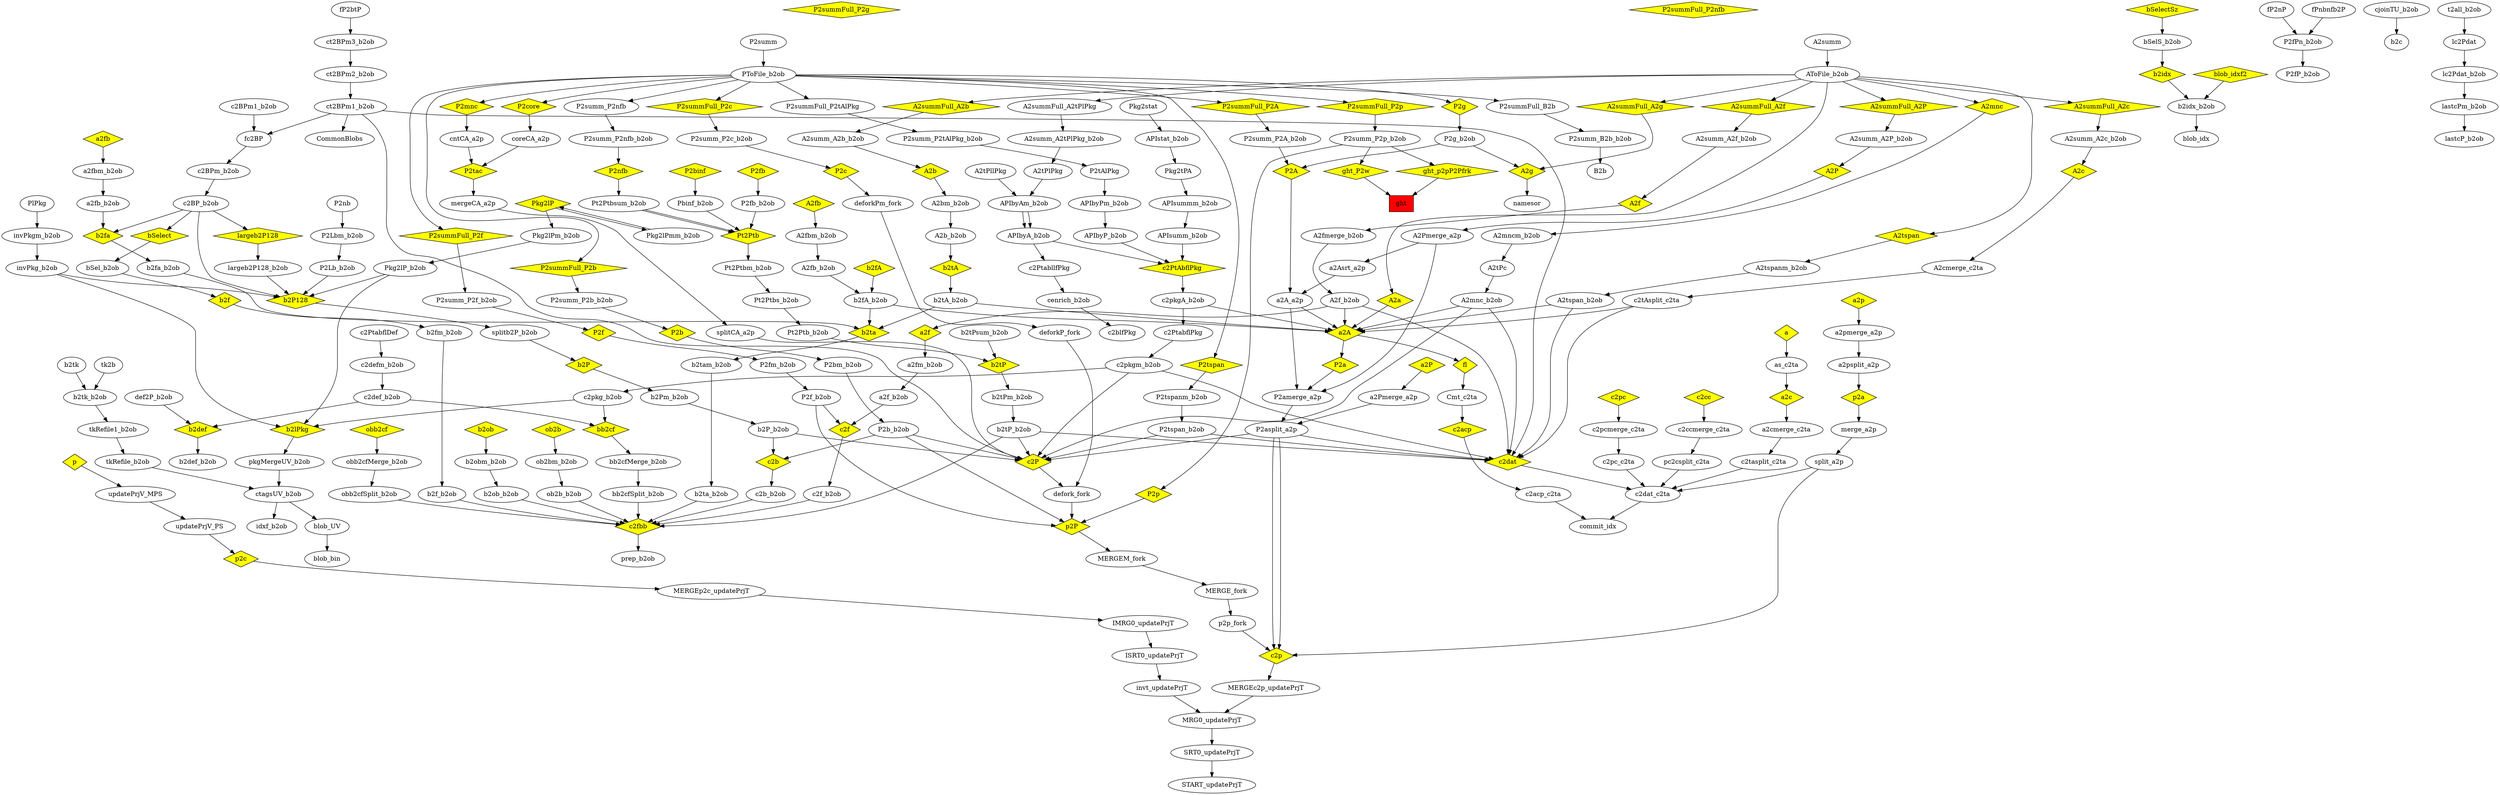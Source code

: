 digraph woc {


ght [ shape=box style=filled fillcolor=red ];

# ls ../{gz,c2fb,All.blobs}/*Full{V0,V}.s ../gz/*{FullHV,V}.s ../{gz,c2fb,All.blobs}/*Full.*.V0.{s,gz} | cut -d/ -f3- |sed 's|Full\.|Full_|;s|Full[HV].*||;s|V.*||;s|\.$||' | sort | awk '{ print $1" [ shape=diamond style=filled fillcolor=green ];"}'

obb2cf [ shape=diamond style=filled fillcolor=yellow ];

# ls ../{gz,c2fb,All.blobs}/*Full{V0,V}.s ../gz/*{FullHV,V}.s ../{gz,c2fb,All.blobs}/*Full.*.V0.{s,gz} | cut -d/ -f3- |sed 's|Full[HV].*||;s|Full\.|Full_|;s|V.*||;s|\.$||' | sort | awk '{ print $1" [ shape=diamond style=filled fillcolor=yellow ];"}'

b2def [ shape=diamond style=filled fillcolor=yellow ];
Pkg2lP [ shape=diamond style=filled fillcolor=yellow ];
b2lPkg [ shape=diamond style=filled fillcolor=yellow ];
c2PtAbflPkg [ shape=diamond style=filled fillcolor=yellow ];
A2P [ shape=diamond style=filled fillcolor=yellow ];
A2a [ shape=diamond style=filled fillcolor=yellow ];
A2b [ shape=diamond style=filled fillcolor=yellow ];
A2c [ shape=diamond style=filled fillcolor=yellow ];
A2f [ shape=diamond style=filled fillcolor=yellow ];
A2g [ shape=diamond style=filled fillcolor=yellow ];
A2fb [ shape=diamond style=filled fillcolor=yellow ];
A2summFull_A2P [ shape=diamond style=filled fillcolor=yellow ];
A2summFull_A2b [ shape=diamond style=filled fillcolor=yellow ];
A2summFull_A2c [ shape=diamond style=filled fillcolor=yellow ];
A2summFull_A2f [ shape=diamond style=filled fillcolor=yellow ];
A2summFull_A2g [ shape=diamond style=filled fillcolor=yellow ];
A2mnc [ shape=diamond style=filled fillcolor=yellow ];
A2tspan [ shape=diamond style=filled fillcolor=yellow ];
P2A [ shape=diamond style=filled fillcolor=yellow ];
P2a [ shape=diamond style=filled fillcolor=yellow ];
P2b [ shape=diamond style=filled fillcolor=yellow ];
P2binf [ shape=diamond style=filled fillcolor=yellow ];
P2c [ shape=diamond style=filled fillcolor=yellow ];
P2core [ shape=diamond style=filled fillcolor=yellow ];
P2f [ shape=diamond style=filled fillcolor=yellow ];
P2fb [ shape=diamond style=filled fillcolor=yellow ];
P2g [ shape=diamond style=filled fillcolor=yellow ];
P2mnc [ shape=diamond style=filled fillcolor=yellow ];
P2nfb [ shape=diamond style=filled fillcolor=yellow ];
P2p [ shape=diamond style=filled fillcolor=yellow ];
ght_p2pP2Pfrk [ shape=diamond style=filled fillcolor=yellow ];
ght_P2w [ shape=diamond style=filled fillcolor=yellow ];
P2summFull_P2A [ shape=diamond style=filled fillcolor=yellow ];
P2summFull_P2b [ shape=diamond style=filled fillcolor=yellow ];
P2summFull_P2c [ shape=diamond style=filled fillcolor=yellow ];
P2summFull_P2f [ shape=diamond style=filled fillcolor=yellow ];
P2summFull_P2g [ shape=diamond style=filled fillcolor=yellow ];
P2summFull_P2nfb [ shape=diamond style=filled fillcolor=yellow ];
P2summFull_P2p [ shape=diamond style=filled fillcolor=yellow ];
P2tac [ shape=diamond style=filled fillcolor=yellow ];
P2tspan [ shape=diamond style=filled fillcolor=yellow ];
Pt2Ptb  [ shape=diamond style=filled fillcolor=yellow ];
a [ shape=diamond style=filled fillcolor=yellow ];
a2A [ shape=diamond style=filled fillcolor=yellow ];
a2A [ shape=diamond style=filled fillcolor=yellow ];
a2P [ shape=diamond style=filled fillcolor=yellow ];
a2c [ shape=diamond style=filled fillcolor=yellow ];
a2f [ shape=diamond style=filled fillcolor=yellow ];
a2fb [ shape=diamond style=filled fillcolor=yellow ];
a2p [ shape=diamond style=filled fillcolor=yellow ];
b2P [ shape=diamond style=filled fillcolor=yellow ];
b2P128 [ shape=diamond style=filled fillcolor=yellow ];
bSelect [ shape=diamond style=filled fillcolor=yellow ];
bSelectSz [ shape=diamond style=filled fillcolor=yellow ];
b2f [ shape=diamond style=filled fillcolor=yellow ];
b2fA [ shape=diamond style=filled fillcolor=yellow ];
b2fa [ shape=diamond style=filled fillcolor=yellow ];
b2idx  [ shape=diamond style=filled fillcolor=yellow ];
b2ob [ shape=diamond style=filled fillcolor=yellow ];
b2tA [ shape=diamond style=filled fillcolor=yellow ];
b2tP [ shape=diamond style=filled fillcolor=yellow ];
b2ta [ shape=diamond style=filled fillcolor=yellow ];
bb2cf [ shape=diamond style=filled fillcolor=yellow ];
blob_idxf2 [ shape=diamond style=filled fillcolor=yellow ];
c2P [ shape=diamond style=filled fillcolor=yellow ];
c2acp [ shape=diamond style=filled fillcolor=yellow ];
c2b [ shape=diamond style=filled fillcolor=yellow ];
c2cc [ shape=diamond style=filled fillcolor=yellow ];
c2dat [ shape=diamond style=filled fillcolor=yellow ];
c2f [ shape=diamond style=filled fillcolor=yellow ];
c2fbb [ shape=diamond style=filled fillcolor=yellow ];
c2p [ shape=diamond style=filled fillcolor=yellow ];
c2pc [ shape=diamond style=filled fillcolor=yellow ];
fl [ shape=diamond style=filled fillcolor=yellow ];
largeb2P128  [ shape=diamond style=filled fillcolor=yellow ];
ob2b [ shape=diamond style=filled fillcolor=yellow ];
p [ shape=diamond style=filled fillcolor=yellow ];
p2P [ shape=diamond style=filled fillcolor=yellow ];
p2a [ shape=diamond style=filled fillcolor=yellow ];
p2c [ shape=diamond style=filled fillcolor=yellow ];




#c
c2dat -> c2dat_c2ta -> commit_idx
fl -> Cmt_c2ta -> c2acp -> c2acp_c2ta -> commit_idx
c2pc ->c2pcmerge_c2ta -> c2pc_c2ta -> c2dat_c2ta
c2cc ->c2ccmerge_c2ta -> pc2csplit_c2ta -> c2dat_c2ta
a -> as_c2ta -> a2c -> a2cmerge_c2ta -> c2tasplit_c2ta -> c2dat_c2ta

p -> updatePrjV_MPS -> updatePrjV_PS -> p2c
#c2p
c2p -> MERGEc2p_updatePrjT->MRG0_updatePrjT ->SRT0_updatePrjT ->START_updatePrjT;
p2c -> MERGEp2c_updatePrjT ->IMRG0_updatePrjT ->ISRT0_updatePrjT->invt_updatePrjT ->MRG0_updatePrjT;
P2c -> deforkPm_fork -> deforkP_fork -> defork_fork -> p2P -> MERGEM_fork -> MERGE_fork -> p2p_fork -> c2p;
c2P -> defork_fork 
P2p -> p2P

# a2p
split_a2p -> c2dat_c2ta;
p2a->merge_a2p -> split_a2p -> c2p
a2P->a2Pmerge_a2p -> P2asplit_a2p -> c2p
P2asplit_a2p -> c2dat
a2p -> a2pmerge_a2p -> a2psplit_a2p -> p2a


P2tac -> mergeCA_a2p -> splitCA_a2p -> c2P;
P2a -> P2amerge_a2p -> P2asplit_a2p -> c2P;

A2a -> a2A;
a2A->P2a;
a2A->fl;
a2A_a2p ->a2A

P2A -> a2A_a2p ->P2amerge_a2p;
A2P -> A2Pmerge_a2p -> a2Asrt_a2p -> a2A_a2p;
P2core -> coreCA_a2p -> P2tac
P2mnc -> cntCA_a2p -> P2tac;
A2Pmerge_a2p -> P2amerge_a2p;
P2asplit_a2p -> c2p;

#once diffs are obtained
b2ob -> b2obm_b2ob -> b2ob_b2ob -> c2fbb -> prep_b2ob;
ob2b->ob2bm_b2ob -> ob2b_b2ob -> c2fbb;
b2f->b2fm_b2ob -> b2f_b2ob -> c2fbb;
c2b->c2b_b2ob -> c2fbb;
c2f->c2f_b2ob -> c2fbb;
b2ta->b2tam_b2ob-> b2ta_b2ob -> c2fbb;
P2b_b2ob -> c2b;
P2b_b2ob -> c2P;
P2b->P2bm_b2ob->P2b_b2ob

b2P-> b2Pm_b2ob->b2P_b2ob -> c2b;
b2P_b2ob -> c2P;

b2fA->b2fA_b2ob -> a2A;
A2fb -> A2fbm_b2ob -> A2fb_b2ob -> b2fA_b2ob -> b2ta;
A2f -> A2fmerge_b2ob -> A2f_b2ob -> a2f;
A2f_b2ob -> a2A;
A2f_b2ob -> c2dat;

A2b->A2bm_b2ob -> A2b_b2ob -> b2tA -> b2tA_b2ob -> a2A;
b2tA_b2ob ->  b2ta
a2f-> a2fm_b2ob -> a2f_b2ob -> c2f;
a2fb->a2fbm_b2ob -> a2fb_b2ob -> b2fa;
b2fa -> b2fa_b2ob -> b2ta;

obb2cf -> obb2cfMerge_b2ob ->obb2cfSplit_b2ob -> c2fbb;
bb2cf -> bb2cfMerge_b2ob -> bb2cfSplit_b2ob -> c2fbb;

b2tPsum_b2ob-> b2tP -> b2tPm_b2ob -> b2tP_b2ob -> c2fbb;
b2tP_b2ob -> c2P;
b2tP_b2ob -> c2dat;
Pt2Ptbsum_b2ob-> Pt2Ptb -> Pt2Ptbm_b2ob->Pt2Ptbs_b2ob->Pt2Ptb_b2ob-> b2tP
P2binf -> Pbinf_b2ob-> Pt2Ptb 

# below not needed can do everythhing via Pt2Ptb??
ct2BPm2_b2ob->ct2BPm1_b2ob->fc2BP->c2BPm_b2ob->c2BP_b2ob -> b2P128-> splitb2P_b2ob -> b2P;
c2BP_b2ob ->largeb2P128 -> largeb2P128_b2ob -> b2P128;
c2BP_b2ob ->b2fa;
c2BP_b2ob ->bSelect;
ct2BPm1_b2ob->CommonBlobs;
ct2BPm1_b2ob->c2dat;
ct2BPm1_b2ob->c2P;
fP2btP->ct2BPm3_b2ob->ct2BPm2_b2ob
c2BPm1_b2ob->fc2BP;


# too slow, functionality removed, alternate calculation?
# last in 104cc612b00749260e30927057708b6029bcc333 b2ob.pbs
# P2fP_b2ob -> fP2bP->P2fP_b2ob;
P2fb->P2fb_b2ob ->  Pt2Ptb
Pt2Ptbsum_b2ob ->  Pt2Ptb


P2nb -> P2Lbm_b2ob -> P2Lb_b2ob -> b2P128;
fP2nP->P2fPn_b2ob->P2fP_b2ob;
fPnbnfb2P->P2fPn_b2ob;


P2f_b2ob -> p2P;
P2b_b2ob -> p2P;

P2f->P2fm_b2ob -> P2f_b2ob -> c2f;
P2g->P2g_b2ob -> A2g -> namesor;

blob_idxf2 ->  b2idx_b2ob -> blob_idx
b2idx -> b2idx_b2ob
bSelectSz -> bSelS_b2ob -> b2idx

A2mnc -> A2mncm_b2ob -> A2tPc
A2mnc_b2ob -> a2A
A2mnc_b2ob -> c2P
A2mnc_b2ob -> c2dat
A2tPc -> A2mnc_b2ob

A2tspan->A2tspanm_b2ob->A2tspan_b2ob->c2dat;
A2tspan_b2ob->a2A;
A2summ->AToFile_b2ob->A2tspan;
AToFile_b2ob-> A2a;
AToFile_b2ob-> A2mnc;
AToFile_b2ob-> A2summFull_A2c ->A2summ_A2c_b2ob -> A2c;
AToFile_b2ob-> A2summFull_A2b ->A2summ_A2b_b2ob -> A2b;
AToFile_b2ob-> A2summFull_A2P ->A2summ_A2P_b2ob -> A2P;
AToFile_b2ob-> A2summFull_A2f ->A2summ_A2f_b2ob -> A2f;
AToFile_b2ob-> A2summFull_A2g -> A2g;
AToFile_b2ob-> A2summFull_A2tPlPkg ->A2summ_A2tPlPkg_b2ob -> A2tPlPkg;
A2c-> A2cmerge_c2ta -> c2tAsplit_c2ta -> a2A
c2tAsplit_c2ta -> c2dat
bSelect->bSel_b2ob -> b2f;

P2tspan->P2tspanm_b2ob->P2tspan_b2ob->c2dat;
P2tspan_b2ob->c2P;
P2summ->PToFile_b2ob->P2tspan;

PToFile_b2ob-> P2g
P2g_b2ob -> P2A
PToFile_b2ob-> P2summ_P2nfb -> P2summ_P2nfb_b2ob ->  P2nfb -> Pt2Ptbsum_b2ob 
PToFile_b2ob-> P2core 
PToFile_b2ob-> P2mnc 

PToFile_b2ob-> P2summFull_B2b ->P2summ_B2b_b2ob -> B2b
PToFile_b2ob-> P2summFull_P2A->P2summ_P2A_b2ob -> P2A;
PToFile_b2ob-> P2summFull_P2b->P2summ_P2b_b2ob -> P2b;
PToFile_b2ob-> P2summFull_P2c->P2summ_P2c_b2ob -> P2c;
PToFile_b2ob-> P2summFull_P2f->P2summ_P2f_b2ob -> P2f;
PToFile_b2ob-> P2summFull_P2p -> P2summ_P2p_b2ob -> P2p;
PToFile_b2ob-> P2summFull_P2tAlPkg ->P2summ_P2tAlPkg_b2ob -> P2tAlPkg;
P2summ_P2p_b2ob -> ght_p2pP2Pfrk -> ght
P2summ_P2p_b2ob -> ght_P2w  -> ght

# nn=$(tail -1 /data/All.blobs/blob_$o.idx|cut -d\; -f1)
# no=$(head -$((o+1)) /da5_data/home/audris/update/All.blob.T | tail -1 | cut -d\; -f1)
# ~/lookup/checkBinFix.perl blob /data/All.blobs/blob_$o $((nn-no-1)) blob_TU_$o
# for o in {97..99}; do nn=$(tail -1 /da5_data/All.blobs/blob_$o.idx|cut -d\; -f1); no=$(head -$((o+1)) /da5_data/home/audris/update/All.blob.U| tail -1 | cut -d\; -f1); time ~/lookup/checkBinFix.perl blob /da5_data/All.blobs/blob_$o $((nn-no-1)) blob_UV_$o; done


c2PtAbflPkg -> c2pkgA_b2ob -> a2A
c2pkgA_b2ob -> c2PtabflPkg -> c2pkgm_b2ob -> c2P
c2pkgm_b2ob -> c2dat
c2pkgm_b2ob -> c2pkg_b2ob -> b2lPkg
c2pkg_b2ob -> bb2cf

c2PtabflDef -> c2defm_b2ob -> c2def_b2ob -> b2def -> b2def_b2ob
c2def_b2ob -> bb2cf 


b2lPkg -> pkgMergeUV_b2ob -> ctagsUV_b2ob-> blob_UV -> blob_bin;
ctagsUV_b2ob -> idxf_b2ob;
PlPkg -> invPkgm_b2ob -> invPkg_b2ob -> b2lPkg;
invPkg_b2ob -> b2P128

b2tk -> b2tk_b2ob -> tkRefile1_b2ob -> tkRefile_b2ob -> ctagsUV_b2ob;
tk2b -> b2tk_b2ob
Pkg2lP -> Pkg2lPmm_b2ob -> Pkg2lP-> Pkg2lPm_b2ob -> Pkg2lP_b2ob -> b2lPkg
Pkg2lP_b2ob -> b2P128

cjoinTU_b2ob -> b2c

A2tPllPkg-> APIbyAm_b2ob->APIbyA_b2ob-> c2PtabllfPkg -> cenrich_b2ob-> c2blfPkg
# -> cmerge_b2ob -> cjoinTU_b2ob->ctagsTU_b2ob;

Pkg2stat -> APIstat_b2ob -> Pkg2tPA -> APIsummm_b2ob -> APIsumm_b2ob -> c2PtAbflPkg 

P2tAlPkg -> APIbyPm_b2ob -> APIbyP_b2ob -> c2PtAbflPkg

A2tPlPkg -> APIbyAm_b2ob -> APIbyA_b2ob -> c2PtAbflPkg



# def2P -> def2Pm_b2ob -> def2P_b2ob -> b2def

def2P_b2ob -> b2def

#get full last-commit set of blobs

t2all_b2ob -> lc2Pdat -> lc2Pdat_b2ob -> lastcPm_b2ob -> lastcP_b2ob
}

